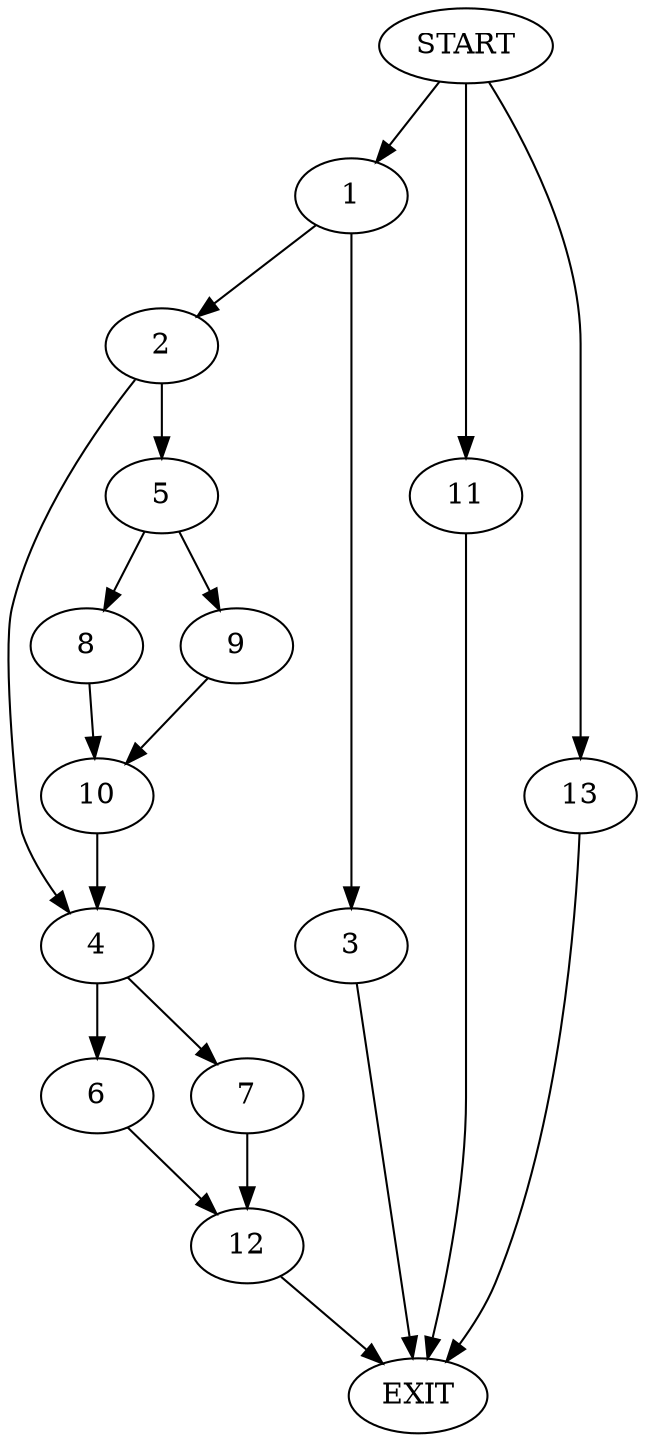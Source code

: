 digraph {
0 [label="START"]
14 [label="EXIT"]
0 -> 1
1 -> 2
1 -> 3
2 -> 4
2 -> 5
3 -> 14
4 -> 6
4 -> 7
5 -> 8
5 -> 9
9 -> 10
8 -> 10
10 -> 4
0 -> 11
11 -> 14
7 -> 12
6 -> 12
12 -> 14
0 -> 13
13 -> 14
}
